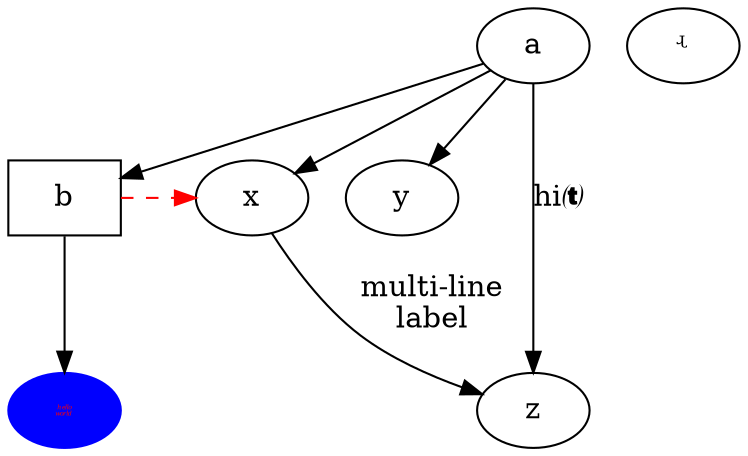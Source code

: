 digraph test18446744073709551617 {
       a -> b -> c;
       a -> {x y};
       b [shape=box];
       c [label="hello\nworld",color=blue,fontsize=3,
            fontname="Palatino-Italic",fontcolor=red,style=filled];
       a -> z [label="hi", weight=396699];
       x -> z [label="multi-line\nlabel"];
       edge [style=dashed,color=red];
   ʵ    b -> x;
       {rank=same; b x}
}

